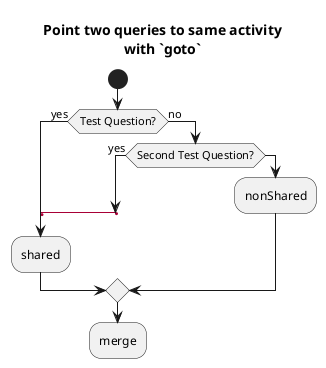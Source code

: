 @startuml
title Point two queries to same activity\nwith `goto`
start
if (Test Question?) then (yes)
'space label only for alignment
label sp_lab0
label sp_lab1
'real label
label lab
:shared;
else (no)
if (Second Test Question?) then (yes)
label sp_lab2
goto lab
else
:nonShared;
endif
endif
:merge;
@enduml
